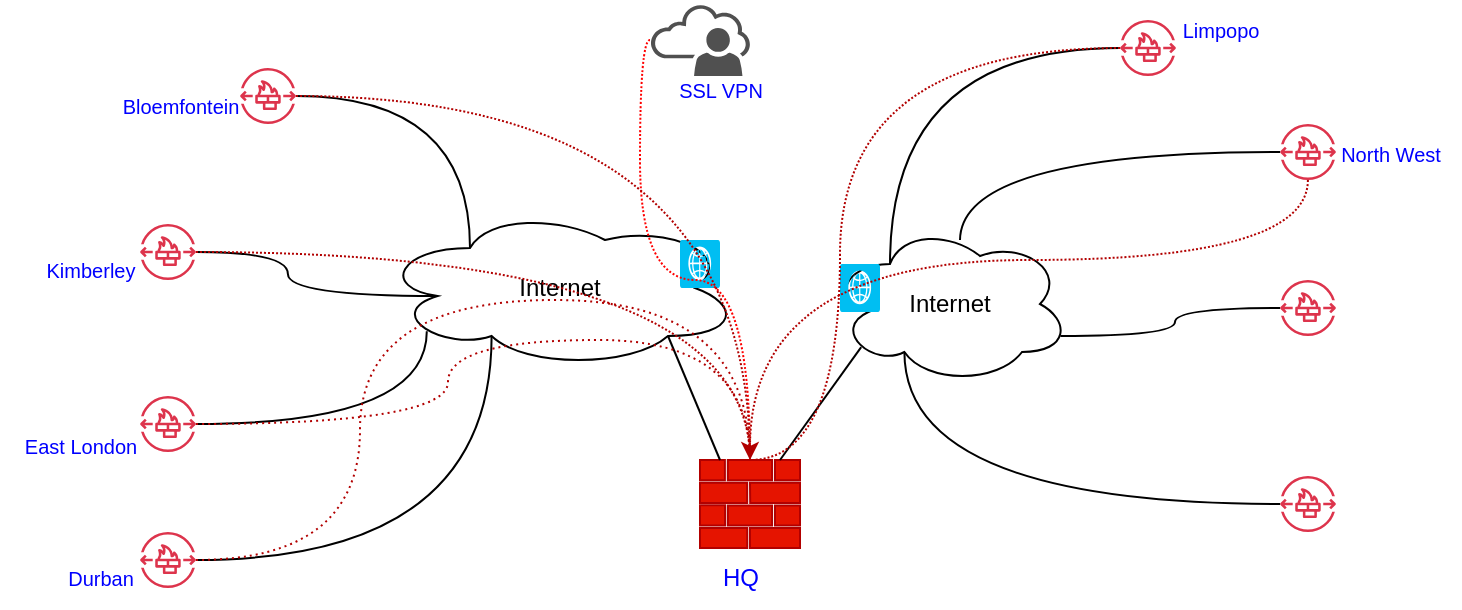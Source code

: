 <mxfile version="23.1.0" type="github">
  <diagram name="Page-1" id="sIQ3Cuc5agyqr33T1YzC">
    <mxGraphModel dx="794" dy="414" grid="1" gridSize="10" guides="1" tooltips="1" connect="1" arrows="1" fold="1" page="1" pageScale="1" pageWidth="850" pageHeight="1100" math="0" shadow="0">
      <root>
        <mxCell id="0" />
        <mxCell id="1" parent="0" />
        <mxCell id="4a-Ywb2DZcK-UxJ6rqJS-28" value="" style="edgeStyle=orthogonalEdgeStyle;rounded=0;orthogonalLoop=1;jettySize=auto;html=1;entryX=0.16;entryY=0.55;entryDx=0;entryDy=0;entryPerimeter=0;endArrow=none;endFill=0;curved=1;" edge="1" parent="1" source="4a-Ywb2DZcK-UxJ6rqJS-1" target="4a-Ywb2DZcK-UxJ6rqJS-19">
          <mxGeometry relative="1" as="geometry" />
        </mxCell>
        <mxCell id="4a-Ywb2DZcK-UxJ6rqJS-1" value="" style="sketch=0;outlineConnect=0;fontColor=#232F3E;gradientColor=none;fillColor=#DD344C;strokeColor=none;dashed=0;verticalLabelPosition=bottom;verticalAlign=top;align=center;html=1;fontSize=12;fontStyle=0;aspect=fixed;pointerEvents=1;shape=mxgraph.aws4.network_firewall_endpoints;" vertex="1" parent="1">
          <mxGeometry x="80" y="132" width="28" height="28" as="geometry" />
        </mxCell>
        <mxCell id="4a-Ywb2DZcK-UxJ6rqJS-2" value="" style="sketch=0;outlineConnect=0;fontColor=#232F3E;gradientColor=none;fillColor=#DD344C;strokeColor=none;dashed=0;verticalLabelPosition=bottom;verticalAlign=top;align=center;html=1;fontSize=12;fontStyle=0;aspect=fixed;pointerEvents=1;shape=mxgraph.aws4.network_firewall_endpoints;" vertex="1" parent="1">
          <mxGeometry x="130" y="54" width="28" height="28" as="geometry" />
        </mxCell>
        <mxCell id="4a-Ywb2DZcK-UxJ6rqJS-10" value="" style="sketch=0;outlineConnect=0;fontColor=#232F3E;gradientColor=none;fillColor=#DD344C;strokeColor=none;dashed=0;verticalLabelPosition=bottom;verticalAlign=top;align=center;html=1;fontSize=12;fontStyle=0;aspect=fixed;pointerEvents=1;shape=mxgraph.aws4.network_firewall_endpoints;" vertex="1" parent="1">
          <mxGeometry x="80" y="286" width="28" height="28" as="geometry" />
        </mxCell>
        <mxCell id="4a-Ywb2DZcK-UxJ6rqJS-11" value="" style="sketch=0;outlineConnect=0;fontColor=#232F3E;gradientColor=none;fillColor=#DD344C;strokeColor=none;dashed=0;verticalLabelPosition=bottom;verticalAlign=top;align=center;html=1;fontSize=12;fontStyle=0;aspect=fixed;pointerEvents=1;shape=mxgraph.aws4.network_firewall_endpoints;" vertex="1" parent="1">
          <mxGeometry x="80" y="218" width="28" height="28" as="geometry" />
        </mxCell>
        <mxCell id="4a-Ywb2DZcK-UxJ6rqJS-12" value="" style="sketch=0;outlineConnect=0;fontColor=#232F3E;gradientColor=none;fillColor=#DD344C;strokeColor=none;dashed=0;verticalLabelPosition=bottom;verticalAlign=top;align=center;html=1;fontSize=12;fontStyle=0;aspect=fixed;pointerEvents=1;shape=mxgraph.aws4.network_firewall_endpoints;" vertex="1" parent="1">
          <mxGeometry x="570" y="30" width="28" height="28" as="geometry" />
        </mxCell>
        <mxCell id="4a-Ywb2DZcK-UxJ6rqJS-14" value="" style="sketch=0;outlineConnect=0;fontColor=#232F3E;gradientColor=none;fillColor=#DD344C;strokeColor=none;dashed=0;verticalLabelPosition=bottom;verticalAlign=top;align=center;html=1;fontSize=12;fontStyle=0;aspect=fixed;pointerEvents=1;shape=mxgraph.aws4.network_firewall_endpoints;" vertex="1" parent="1">
          <mxGeometry x="650" y="258" width="28" height="28" as="geometry" />
        </mxCell>
        <mxCell id="4a-Ywb2DZcK-UxJ6rqJS-15" value="" style="sketch=0;outlineConnect=0;fontColor=#232F3E;gradientColor=none;fillColor=#DD344C;strokeColor=none;dashed=0;verticalLabelPosition=bottom;verticalAlign=top;align=center;html=1;fontSize=12;fontStyle=0;aspect=fixed;pointerEvents=1;shape=mxgraph.aws4.network_firewall_endpoints;" vertex="1" parent="1">
          <mxGeometry x="650" y="160" width="28" height="28" as="geometry" />
        </mxCell>
        <mxCell id="4a-Ywb2DZcK-UxJ6rqJS-16" value="" style="sketch=0;outlineConnect=0;fontColor=#232F3E;gradientColor=none;fillColor=#DD344C;strokeColor=none;dashed=0;verticalLabelPosition=bottom;verticalAlign=top;align=center;html=1;fontSize=12;fontStyle=0;aspect=fixed;pointerEvents=1;shape=mxgraph.aws4.network_firewall_endpoints;" vertex="1" parent="1">
          <mxGeometry x="650" y="82" width="28" height="28" as="geometry" />
        </mxCell>
        <mxCell id="4a-Ywb2DZcK-UxJ6rqJS-17" value="" style="sketch=0;aspect=fixed;pointerEvents=1;shadow=0;dashed=0;html=1;strokeColor=#B20000;labelPosition=center;verticalLabelPosition=bottom;verticalAlign=top;align=center;fillColor=#e51400;shape=mxgraph.mscae.enterprise.firewall;fontColor=#ffffff;" vertex="1" parent="1">
          <mxGeometry x="360" y="250" width="50" height="44" as="geometry" />
        </mxCell>
        <mxCell id="4a-Ywb2DZcK-UxJ6rqJS-19" value="Internet" style="ellipse;shape=cloud;whiteSpace=wrap;html=1;align=center;" vertex="1" parent="1">
          <mxGeometry x="200" y="124" width="180" height="80" as="geometry" />
        </mxCell>
        <mxCell id="4a-Ywb2DZcK-UxJ6rqJS-20" value="Internet" style="ellipse;shape=cloud;whiteSpace=wrap;html=1;" vertex="1" parent="1">
          <mxGeometry x="425" y="132" width="120" height="80" as="geometry" />
        </mxCell>
        <mxCell id="4a-Ywb2DZcK-UxJ6rqJS-21" style="edgeStyle=orthogonalEdgeStyle;rounded=0;orthogonalLoop=1;jettySize=auto;html=1;entryX=0.25;entryY=0.25;entryDx=0;entryDy=0;entryPerimeter=0;endArrow=none;endFill=0;curved=1;" edge="1" parent="1" source="4a-Ywb2DZcK-UxJ6rqJS-12" target="4a-Ywb2DZcK-UxJ6rqJS-20">
          <mxGeometry relative="1" as="geometry" />
        </mxCell>
        <mxCell id="4a-Ywb2DZcK-UxJ6rqJS-22" style="edgeStyle=orthogonalEdgeStyle;rounded=0;orthogonalLoop=1;jettySize=auto;html=1;endArrow=none;endFill=0;curved=1;" edge="1" parent="1" source="4a-Ywb2DZcK-UxJ6rqJS-16">
          <mxGeometry relative="1" as="geometry">
            <mxPoint x="490" y="140" as="targetPoint" />
          </mxGeometry>
        </mxCell>
        <mxCell id="4a-Ywb2DZcK-UxJ6rqJS-23" style="edgeStyle=orthogonalEdgeStyle;rounded=0;orthogonalLoop=1;jettySize=auto;html=1;entryX=0.96;entryY=0.7;entryDx=0;entryDy=0;entryPerimeter=0;endArrow=none;endFill=0;curved=1;" edge="1" parent="1" source="4a-Ywb2DZcK-UxJ6rqJS-15" target="4a-Ywb2DZcK-UxJ6rqJS-20">
          <mxGeometry relative="1" as="geometry" />
        </mxCell>
        <mxCell id="4a-Ywb2DZcK-UxJ6rqJS-24" style="edgeStyle=orthogonalEdgeStyle;rounded=0;orthogonalLoop=1;jettySize=auto;html=1;entryX=0.31;entryY=0.8;entryDx=0;entryDy=0;entryPerimeter=0;endArrow=none;endFill=0;curved=1;" edge="1" parent="1" source="4a-Ywb2DZcK-UxJ6rqJS-14" target="4a-Ywb2DZcK-UxJ6rqJS-20">
          <mxGeometry relative="1" as="geometry" />
        </mxCell>
        <mxCell id="4a-Ywb2DZcK-UxJ6rqJS-25" style="rounded=0;orthogonalLoop=1;jettySize=auto;html=1;entryX=0.8;entryY=0.8;entryDx=0;entryDy=0;entryPerimeter=0;endArrow=none;endFill=0;" edge="1" parent="1" target="4a-Ywb2DZcK-UxJ6rqJS-19">
          <mxGeometry relative="1" as="geometry">
            <mxPoint x="370" y="250" as="sourcePoint" />
          </mxGeometry>
        </mxCell>
        <mxCell id="4a-Ywb2DZcK-UxJ6rqJS-26" style="rounded=0;orthogonalLoop=1;jettySize=auto;html=1;entryX=0.13;entryY=0.77;entryDx=0;entryDy=0;entryPerimeter=0;endArrow=none;endFill=0;" edge="1" parent="1" target="4a-Ywb2DZcK-UxJ6rqJS-20">
          <mxGeometry relative="1" as="geometry">
            <mxPoint x="400" y="250" as="sourcePoint" />
          </mxGeometry>
        </mxCell>
        <mxCell id="4a-Ywb2DZcK-UxJ6rqJS-27" style="edgeStyle=orthogonalEdgeStyle;rounded=0;orthogonalLoop=1;jettySize=auto;html=1;entryX=0.25;entryY=0.25;entryDx=0;entryDy=0;entryPerimeter=0;curved=1;endArrow=none;endFill=0;" edge="1" parent="1" source="4a-Ywb2DZcK-UxJ6rqJS-2" target="4a-Ywb2DZcK-UxJ6rqJS-19">
          <mxGeometry relative="1" as="geometry" />
        </mxCell>
        <mxCell id="4a-Ywb2DZcK-UxJ6rqJS-29" style="edgeStyle=orthogonalEdgeStyle;rounded=0;orthogonalLoop=1;jettySize=auto;html=1;entryX=0.13;entryY=0.77;entryDx=0;entryDy=0;entryPerimeter=0;endArrow=none;endFill=0;curved=1;" edge="1" parent="1" source="4a-Ywb2DZcK-UxJ6rqJS-11" target="4a-Ywb2DZcK-UxJ6rqJS-19">
          <mxGeometry relative="1" as="geometry" />
        </mxCell>
        <mxCell id="4a-Ywb2DZcK-UxJ6rqJS-30" style="edgeStyle=orthogonalEdgeStyle;rounded=0;orthogonalLoop=1;jettySize=auto;html=1;entryX=0.31;entryY=0.8;entryDx=0;entryDy=0;entryPerimeter=0;curved=1;endArrow=none;endFill=0;" edge="1" parent="1" source="4a-Ywb2DZcK-UxJ6rqJS-10" target="4a-Ywb2DZcK-UxJ6rqJS-19">
          <mxGeometry relative="1" as="geometry" />
        </mxCell>
        <mxCell id="4a-Ywb2DZcK-UxJ6rqJS-31" value="&lt;font color=&quot;#0000ff&quot;&gt;HQ&lt;/font&gt;" style="text;html=1;align=center;verticalAlign=middle;resizable=0;points=[];autosize=1;strokeColor=none;fillColor=none;" vertex="1" parent="1">
          <mxGeometry x="360" y="294" width="40" height="30" as="geometry" />
        </mxCell>
        <mxCell id="4a-Ywb2DZcK-UxJ6rqJS-32" style="edgeStyle=orthogonalEdgeStyle;rounded=0;orthogonalLoop=1;jettySize=auto;html=1;entryX=0.5;entryY=0;entryDx=0;entryDy=0;entryPerimeter=0;elbow=vertical;curved=1;endArrow=none;endFill=0;dashed=1;dashPattern=1 2;fillColor=#e51400;strokeColor=#B20000;" edge="1" parent="1" source="4a-Ywb2DZcK-UxJ6rqJS-10" target="4a-Ywb2DZcK-UxJ6rqJS-17">
          <mxGeometry relative="1" as="geometry">
            <Array as="points">
              <mxPoint x="190" y="300" />
              <mxPoint x="190" y="170" />
              <mxPoint x="385" y="170" />
            </Array>
          </mxGeometry>
        </mxCell>
        <mxCell id="4a-Ywb2DZcK-UxJ6rqJS-35" value="" style="verticalLabelPosition=bottom;html=1;verticalAlign=top;align=center;strokeColor=none;fillColor=#00BEF2;shape=mxgraph.azure.web_role;" vertex="1" parent="1">
          <mxGeometry x="430" y="152" width="20" height="24" as="geometry" />
        </mxCell>
        <mxCell id="4a-Ywb2DZcK-UxJ6rqJS-37" value="" style="edgeStyle=orthogonalEdgeStyle;rounded=0;orthogonalLoop=1;jettySize=auto;html=1;entryX=0.5;entryY=0;entryDx=0;entryDy=0;entryPerimeter=0;curved=1;fillColor=#e51400;strokeColor=#B20000;endArrow=none;endFill=0;dashed=1;dashPattern=1 2;" edge="1" parent="1" source="4a-Ywb2DZcK-UxJ6rqJS-11" target="4a-Ywb2DZcK-UxJ6rqJS-17">
          <mxGeometry relative="1" as="geometry">
            <mxPoint x="108" y="232" as="sourcePoint" />
            <mxPoint x="385" y="250" as="targetPoint" />
            <Array as="points">
              <mxPoint x="234" y="232" />
              <mxPoint x="234" y="190" />
              <mxPoint x="385" y="190" />
            </Array>
          </mxGeometry>
        </mxCell>
        <mxCell id="4a-Ywb2DZcK-UxJ6rqJS-34" value="" style="verticalLabelPosition=bottom;html=1;verticalAlign=top;align=center;strokeColor=none;fillColor=#00BEF2;shape=mxgraph.azure.web_role;" vertex="1" parent="1">
          <mxGeometry x="350" y="140" width="20" height="24" as="geometry" />
        </mxCell>
        <mxCell id="4a-Ywb2DZcK-UxJ6rqJS-38" value="" style="sketch=0;pointerEvents=1;shadow=0;dashed=0;html=1;strokeColor=none;fillColor=#505050;labelPosition=center;verticalLabelPosition=bottom;outlineConnect=0;verticalAlign=top;align=center;shape=mxgraph.office.clouds.online_user;" vertex="1" parent="1">
          <mxGeometry x="335" y="22" width="50" height="36" as="geometry" />
        </mxCell>
        <mxCell id="4a-Ywb2DZcK-UxJ6rqJS-39" style="edgeStyle=orthogonalEdgeStyle;rounded=0;orthogonalLoop=1;jettySize=auto;html=1;entryX=0.5;entryY=0;entryDx=0;entryDy=0;entryPerimeter=0;endArrow=none;endFill=0;dashed=1;dashPattern=1 1;curved=1;strokeColor=#ff0000;" edge="1" parent="1" source="4a-Ywb2DZcK-UxJ6rqJS-38" target="4a-Ywb2DZcK-UxJ6rqJS-17">
          <mxGeometry relative="1" as="geometry">
            <Array as="points">
              <mxPoint x="330" y="40" />
              <mxPoint x="330" y="160" />
              <mxPoint x="385" y="160" />
            </Array>
          </mxGeometry>
        </mxCell>
        <mxCell id="4a-Ywb2DZcK-UxJ6rqJS-40" value="&lt;font color=&quot;#0000ff&quot;&gt;&lt;font style=&quot;font-size: 10px;&quot;&gt;SSL VPN&lt;/font&gt;&lt;br&gt;&lt;/font&gt;" style="text;html=1;align=center;verticalAlign=middle;resizable=0;points=[];autosize=1;strokeColor=none;fillColor=none;" vertex="1" parent="1">
          <mxGeometry x="340" y="50" width="60" height="30" as="geometry" />
        </mxCell>
        <mxCell id="4a-Ywb2DZcK-UxJ6rqJS-44" value="&lt;font color=&quot;#0000ff&quot; style=&quot;font-size: 10px;&quot;&gt;Kimberley&lt;/font&gt;" style="text;html=1;align=center;verticalAlign=middle;resizable=0;points=[];autosize=1;strokeColor=none;fillColor=none;" vertex="1" parent="1">
          <mxGeometry x="20" y="140" width="70" height="30" as="geometry" />
        </mxCell>
        <mxCell id="4a-Ywb2DZcK-UxJ6rqJS-45" value="&lt;font style=&quot;font-size: 10px;&quot;&gt;&lt;font color=&quot;#0000ff&quot;&gt;East London&lt;/font&gt;&lt;br&gt;&lt;/font&gt;" style="text;html=1;align=center;verticalAlign=middle;resizable=0;points=[];autosize=1;strokeColor=none;fillColor=none;" vertex="1" parent="1">
          <mxGeometry x="10" y="228" width="80" height="30" as="geometry" />
        </mxCell>
        <mxCell id="4a-Ywb2DZcK-UxJ6rqJS-46" value="&lt;font style=&quot;font-size: 10px;&quot; color=&quot;#0000ff&quot;&gt;Bloemfontein&lt;/font&gt;" style="text;html=1;align=center;verticalAlign=middle;resizable=0;points=[];autosize=1;strokeColor=none;fillColor=none;" vertex="1" parent="1">
          <mxGeometry x="60" y="58" width="80" height="30" as="geometry" />
        </mxCell>
        <mxCell id="4a-Ywb2DZcK-UxJ6rqJS-47" value="&lt;font color=&quot;#0000ff&quot; style=&quot;font-size: 10px;&quot;&gt;Durban&lt;/font&gt;" style="text;html=1;align=center;verticalAlign=middle;resizable=0;points=[];autosize=1;strokeColor=none;fillColor=none;" vertex="1" parent="1">
          <mxGeometry x="30" y="294" width="60" height="30" as="geometry" />
        </mxCell>
        <mxCell id="4a-Ywb2DZcK-UxJ6rqJS-48" value="&lt;font style=&quot;font-size: 10px;&quot; color=&quot;#0000ff&quot;&gt;Limpopo&lt;/font&gt;" style="text;html=1;align=center;verticalAlign=middle;resizable=0;points=[];autosize=1;strokeColor=none;fillColor=none;" vertex="1" parent="1">
          <mxGeometry x="590" y="20" width="60" height="30" as="geometry" />
        </mxCell>
        <mxCell id="4a-Ywb2DZcK-UxJ6rqJS-49" value="&lt;font style=&quot;font-size: 10px;&quot;&gt;&lt;font color=&quot;#0000ff&quot;&gt;North West&lt;/font&gt;&lt;br&gt;&lt;/font&gt;" style="text;html=1;align=center;verticalAlign=middle;resizable=0;points=[];autosize=1;strokeColor=none;fillColor=none;" vertex="1" parent="1">
          <mxGeometry x="670" y="82" width="70" height="30" as="geometry" />
        </mxCell>
        <mxCell id="4a-Ywb2DZcK-UxJ6rqJS-50" style="edgeStyle=orthogonalEdgeStyle;rounded=0;orthogonalLoop=1;jettySize=auto;html=1;entryX=0.5;entryY=0;entryDx=0;entryDy=0;entryPerimeter=0;endArrow=none;endFill=0;dashed=1;dashPattern=1 1;fillColor=#e51400;strokeColor=#B20000;curved=1;" edge="1" parent="1" source="4a-Ywb2DZcK-UxJ6rqJS-1" target="4a-Ywb2DZcK-UxJ6rqJS-17">
          <mxGeometry relative="1" as="geometry" />
        </mxCell>
        <mxCell id="4a-Ywb2DZcK-UxJ6rqJS-51" style="edgeStyle=orthogonalEdgeStyle;rounded=0;orthogonalLoop=1;jettySize=auto;html=1;entryX=0.5;entryY=0;entryDx=0;entryDy=0;entryPerimeter=0;endArrow=none;endFill=0;dashed=1;dashPattern=1 1;curved=1;fillColor=#e51400;strokeColor=#B20000;" edge="1" parent="1" source="4a-Ywb2DZcK-UxJ6rqJS-2" target="4a-Ywb2DZcK-UxJ6rqJS-17">
          <mxGeometry relative="1" as="geometry" />
        </mxCell>
        <mxCell id="4a-Ywb2DZcK-UxJ6rqJS-52" style="edgeStyle=orthogonalEdgeStyle;rounded=0;orthogonalLoop=1;jettySize=auto;html=1;entryX=0.5;entryY=0;entryDx=0;entryDy=0;entryPerimeter=0;curved=1;dashed=1;dashPattern=1 1;fillColor=#e51400;strokeColor=#B20000;endArrow=none;endFill=0;" edge="1" parent="1" source="4a-Ywb2DZcK-UxJ6rqJS-12" target="4a-Ywb2DZcK-UxJ6rqJS-17">
          <mxGeometry relative="1" as="geometry">
            <Array as="points">
              <mxPoint x="430" y="44" />
              <mxPoint x="430" y="250" />
            </Array>
          </mxGeometry>
        </mxCell>
        <mxCell id="4a-Ywb2DZcK-UxJ6rqJS-53" style="edgeStyle=orthogonalEdgeStyle;rounded=0;orthogonalLoop=1;jettySize=auto;html=1;entryX=0.5;entryY=0;entryDx=0;entryDy=0;entryPerimeter=0;curved=1;fillColor=#e51400;strokeColor=#B20000;dashed=1;dashPattern=1 1;" edge="1" parent="1" source="4a-Ywb2DZcK-UxJ6rqJS-16" target="4a-Ywb2DZcK-UxJ6rqJS-17">
          <mxGeometry relative="1" as="geometry">
            <Array as="points">
              <mxPoint x="664" y="150" />
              <mxPoint x="385" y="150" />
            </Array>
          </mxGeometry>
        </mxCell>
      </root>
    </mxGraphModel>
  </diagram>
</mxfile>
